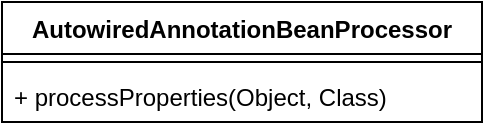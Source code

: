 <mxfile version="15.8.7" type="device"><diagram id="C5RBs43oDa-KdzZeNtuy" name="Page-1"><mxGraphModel dx="1106" dy="852" grid="1" gridSize="10" guides="1" tooltips="1" connect="1" arrows="1" fold="1" page="1" pageScale="1" pageWidth="827" pageHeight="1169" math="0" shadow="0"><root><mxCell id="WIyWlLk6GJQsqaUBKTNV-0"/><mxCell id="WIyWlLk6GJQsqaUBKTNV-1" parent="WIyWlLk6GJQsqaUBKTNV-0"/><mxCell id="j7cxyTXt0U15dF5ElQg1-0" value="AutowiredAnnotationBeanProcessor" style="swimlane;fontStyle=1;align=center;verticalAlign=top;childLayout=stackLayout;horizontal=1;startSize=26;horizontalStack=0;resizeParent=1;resizeParentMax=0;resizeLast=0;collapsible=1;marginBottom=0;" vertex="1" parent="WIyWlLk6GJQsqaUBKTNV-1"><mxGeometry x="310" y="260" width="240" height="60" as="geometry"/></mxCell><mxCell id="j7cxyTXt0U15dF5ElQg1-3" value="" style="line;strokeWidth=1;fillColor=none;align=left;verticalAlign=middle;spacingTop=-1;spacingLeft=3;spacingRight=3;rotatable=0;labelPosition=right;points=[];portConstraint=eastwest;" vertex="1" parent="j7cxyTXt0U15dF5ElQg1-0"><mxGeometry y="26" width="240" height="8" as="geometry"/></mxCell><mxCell id="j7cxyTXt0U15dF5ElQg1-4" value="+ processProperties(Object, Class)" style="text;strokeColor=none;fillColor=none;align=left;verticalAlign=top;spacingLeft=4;spacingRight=4;overflow=hidden;rotatable=0;points=[[0,0.5],[1,0.5]];portConstraint=eastwest;" vertex="1" parent="j7cxyTXt0U15dF5ElQg1-0"><mxGeometry y="34" width="240" height="26" as="geometry"/></mxCell></root></mxGraphModel></diagram></mxfile>